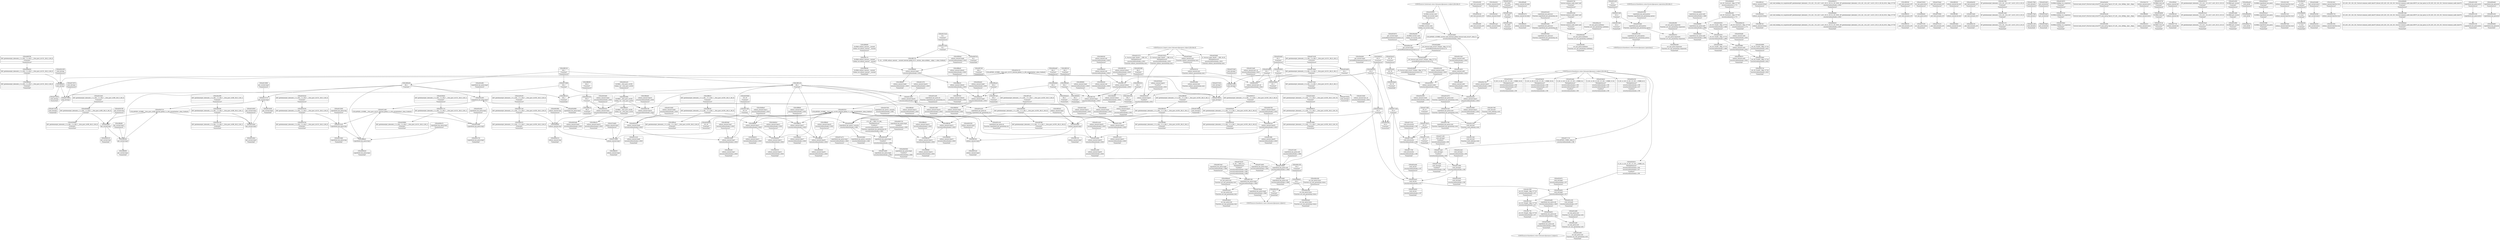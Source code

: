 digraph {
	CE0x4054120 [shape=record,shape=Mrecord,label="{CE0x4054120|COLLAPSED:_GCMRE___llvm_gcov_ctr131_internal_global_2_x_i64_zeroinitializer:_elem_0:default:}"]
	CE0x405d4f0 [shape=record,shape=Mrecord,label="{CE0x405d4f0|_call_void_mcount()_#3|*SummSink*}"]
	CE0x4030670 [shape=record,shape=Mrecord,label="{CE0x4030670|selinux_umount:tmp22|*LoadInst*|security/selinux/hooks.c,2652|*SummSink*}"]
	CE0x3fff5a0 [shape=record,shape=Mrecord,label="{CE0x3fff5a0|i64*_getelementptr_inbounds_(_11_x_i64_,_11_x_i64_*___llvm_gcov_ctr205,_i64_0,_i64_9)|*Constant*|*SummSink*}"]
	CE0x400dbb0 [shape=record,shape=Mrecord,label="{CE0x400dbb0|i64*_getelementptr_inbounds_(_2_x_i64_,_2_x_i64_*___llvm_gcov_ctr98,_i64_0,_i64_0)|*Constant*}"]
	CE0x3fe4450 [shape=record,shape=Mrecord,label="{CE0x3fe4450|selinux_umount:if.end|*SummSource*}"]
	CE0x3fffa40 [shape=record,shape=Mrecord,label="{CE0x3fffa40|selinux_umount:tmp17|security/selinux/hooks.c,2650|*SummSink*}"]
	CE0x3fe74e0 [shape=record,shape=Mrecord,label="{CE0x3fe74e0|_ret_i32_%tmp6,_!dbg_!27716|security/selinux/hooks.c,197}"]
	CE0x4010d10 [shape=record,shape=Mrecord,label="{CE0x4010d10|i32_2650|*Constant*|*SummSource*}"]
	CE0x3ff19d0 [shape=record,shape=Mrecord,label="{CE0x3ff19d0|selinux_umount:tmp7|security/selinux/hooks.c,2650|*SummSource*}"]
	CE0x3ff4f90 [shape=record,shape=Mrecord,label="{CE0x3ff4f90|selinux_umount:tmp11|security/selinux/hooks.c,2650}"]
	CE0x40149c0 [shape=record,shape=Mrecord,label="{CE0x40149c0|get_current:tmp2|*SummSink*}"]
	CE0x4050b40 [shape=record,shape=Mrecord,label="{CE0x4050b40|i32_16|*Constant*|*SummSink*}"]
	CE0x4050fb0 [shape=record,shape=Mrecord,label="{CE0x4050fb0|superblock_has_perm:s_security|security/selinux/hooks.c,1865|*SummSink*}"]
	CE0x402bb30 [shape=record,shape=Mrecord,label="{CE0x402bb30|0:_i32,_4:_i32,_8:_i32,_12:_i32,_:_CMRE_20,24_|*MultipleSource*|security/selinux/hooks.c,196|security/selinux/hooks.c,197|*LoadInst*|security/selinux/hooks.c,196}"]
	CE0x402dcf0 [shape=record,shape=Mrecord,label="{CE0x402dcf0|i32_78|*Constant*}"]
	CE0x4071d90 [shape=record,shape=Mrecord,label="{CE0x4071d90|cred_sid:tmp5|security/selinux/hooks.c,196}"]
	CE0x4031670 [shape=record,shape=Mrecord,label="{CE0x4031670|superblock_has_perm:cred|Function::superblock_has_perm&Arg::cred::|*SummSource*}"]
	CE0x4001b70 [shape=record,shape=Mrecord,label="{CE0x4001b70|selinux_umount:do.body}"]
	CE0x406cf60 [shape=record,shape=Mrecord,label="{CE0x406cf60|avc_has_perm:auditdata|Function::avc_has_perm&Arg::auditdata::|*SummSink*}"]
	CE0x3ff6bf0 [shape=record,shape=Mrecord,label="{CE0x3ff6bf0|selinux_umount:tmp8|security/selinux/hooks.c,2650|*SummSink*}"]
	CE0x4050d10 [shape=record,shape=Mrecord,label="{CE0x4050d10|i32_0|*Constant*}"]
	CE0x402ab50 [shape=record,shape=Mrecord,label="{CE0x402ab50|cred_sid:sid|security/selinux/hooks.c,197|*SummSink*}"]
	CE0x4000610 [shape=record,shape=Mrecord,label="{CE0x4000610|i64*_getelementptr_inbounds_(_11_x_i64_,_11_x_i64_*___llvm_gcov_ctr205,_i64_0,_i64_10)|*Constant*}"]
	CE0x4031e00 [shape=record,shape=Mrecord,label="{CE0x4031e00|i32_4|*Constant*|*SummSource*}"]
	CE0x406f960 [shape=record,shape=Mrecord,label="{CE0x406f960|superblock_has_perm:call2|security/selinux/hooks.c,1866|*SummSource*}"]
	CE0x3fe34c0 [shape=record,shape=Mrecord,label="{CE0x3fe34c0|selinux_umount:if.then}"]
	CE0x3ff1210 [shape=record,shape=Mrecord,label="{CE0x3ff1210|selinux_umount:tobool|security/selinux/hooks.c,2650}"]
	CE0x3ff10d0 [shape=record,shape=Mrecord,label="{CE0x3ff10d0|i32_0|*Constant*|*SummSink*}"]
	CE0x3fea9e0 [shape=record,shape=Mrecord,label="{CE0x3fea9e0|get_current:tmp4|./arch/x86/include/asm/current.h,14|*SummSink*}"]
	CE0x4030b70 [shape=record,shape=Mrecord,label="{CE0x4030b70|selinux_umount:call5|security/selinux/hooks.c,2652|*SummSink*}"]
	CE0x402fe80 [shape=record,shape=Mrecord,label="{CE0x402fe80|8:_%struct.super_block*,_:_CRE_16,20_|*MultipleSource*|security/selinux/hooks.c,2652|Function::selinux_umount&Arg::mnt::}"]
	CE0x3fe7920 [shape=record,shape=Mrecord,label="{CE0x3fe7920|superblock_has_perm:s_security|security/selinux/hooks.c,1865|*SummSource*}"]
	CE0x4012db0 [shape=record,shape=Mrecord,label="{CE0x4012db0|superblock_has_perm:tmp|*SummSink*}"]
	CE0x40509d0 [shape=record,shape=Mrecord,label="{CE0x40509d0|i32_16|*Constant*|*SummSource*}"]
	CE0x400fe20 [shape=record,shape=Mrecord,label="{CE0x400fe20|_call_void_lockdep_rcu_suspicious(i8*_getelementptr_inbounds_(_25_x_i8_,_25_x_i8_*_.str3,_i32_0,_i32_0),_i32_2650,_i8*_getelementptr_inbounds_(_45_x_i8_,_45_x_i8_*_.str12,_i32_0,_i32_0))_#10,_!dbg_!27729|security/selinux/hooks.c,2650|*SummSink*}"]
	CE0x3ff0020 [shape=record,shape=Mrecord,label="{CE0x3ff0020|_call_void_mcount()_#3}"]
	CE0x400eab0 [shape=record,shape=Mrecord,label="{CE0x400eab0|i64_5|*Constant*|*SummSource*}"]
	CE0x405c6e0 [shape=record,shape=Mrecord,label="{CE0x405c6e0|superblock_has_perm:tmp2|*SummSource*}"]
	CE0x4070020 [shape=record,shape=Mrecord,label="{CE0x4070020|avc_has_perm:entry|*SummSource*}"]
	CE0x4031780 [shape=record,shape=Mrecord,label="{CE0x4031780|superblock_has_perm:cred|Function::superblock_has_perm&Arg::cred::|*SummSink*}"]
	CE0x4000e70 [shape=record,shape=Mrecord,label="{CE0x4000e70|superblock_has_perm:tmp1|*SummSource*}"]
	CE0x3fec130 [shape=record,shape=Mrecord,label="{CE0x3fec130|i64*_getelementptr_inbounds_(_2_x_i64_,_2_x_i64_*___llvm_gcov_ctr98,_i64_0,_i64_1)|*Constant*|*SummSink*}"]
	CE0x406c290 [shape=record,shape=Mrecord,label="{CE0x406c290|i16_5|*Constant*|*SummSink*}"]
	CE0x4070c10 [shape=record,shape=Mrecord,label="{CE0x4070c10|_call_void_mcount()_#3|*SummSink*}"]
	CE0x4032d40 [shape=record,shape=Mrecord,label="{CE0x4032d40|superblock_has_perm:ad|Function::superblock_has_perm&Arg::ad::}"]
	CE0x3fe63a0 [shape=record,shape=Mrecord,label="{CE0x3fe63a0|selinux_umount:call|security/selinux/hooks.c,2650|*SummSource*}"]
	CE0x3ff1f80 [shape=record,shape=Mrecord,label="{CE0x3ff1f80|selinux_umount:do.end}"]
	CE0x3ff1b00 [shape=record,shape=Mrecord,label="{CE0x3ff1b00|selinux_umount:tmp7|security/selinux/hooks.c,2650|*SummSink*}"]
	CE0x406c400 [shape=record,shape=Mrecord,label="{CE0x406c400|_ret_i32_%retval.0,_!dbg_!27728|security/selinux/avc.c,775}"]
	CE0x4011d20 [shape=record,shape=Mrecord,label="{CE0x4011d20|selinux_umount:tmp16|security/selinux/hooks.c,2650}"]
	CE0x40119a0 [shape=record,shape=Mrecord,label="{CE0x40119a0|selinux_umount:tmp15|security/selinux/hooks.c,2650|*SummSource*}"]
	CE0x402d660 [shape=record,shape=Mrecord,label="{CE0x402d660|_ret_%struct.task_struct*_%tmp4,_!dbg_!27714|./arch/x86/include/asm/current.h,14|*SummSource*}"]
	CE0x406f8f0 [shape=record,shape=Mrecord,label="{CE0x406f8f0|superblock_has_perm:call2|security/selinux/hooks.c,1866}"]
	CE0x400ecc0 [shape=record,shape=Mrecord,label="{CE0x400ecc0|selinux_umount:tmp9|security/selinux/hooks.c,2650}"]
	CE0x537aa90 [shape=record,shape=Mrecord,label="{CE0x537aa90|selinux_umount:tmp1}"]
	CE0x3ff0ba0 [shape=record,shape=Mrecord,label="{CE0x3ff0ba0|cred_sid:tmp}"]
	CE0x4013710 [shape=record,shape=Mrecord,label="{CE0x4013710|get_current:tmp3}"]
	CE0x402f890 [shape=record,shape=Mrecord,label="{CE0x402f890|i64*_getelementptr_inbounds_(_2_x_i64_,_2_x_i64_*___llvm_gcov_ctr151,_i64_0,_i64_1)|*Constant*|*SummSink*}"]
	"CONST[source:1(input),value:2(dynamic)][purpose:{object}][SrcIdx:0]"
	CE0x3ff7ce0 [shape=record,shape=Mrecord,label="{CE0x3ff7ce0|i64*_getelementptr_inbounds_(_11_x_i64_,_11_x_i64_*___llvm_gcov_ctr205,_i64_0,_i64_6)|*Constant*|*SummSource*}"]
	CE0x4067da0 [shape=record,shape=Mrecord,label="{CE0x4067da0|superblock_has_perm:tmp6|security/selinux/hooks.c,1866|*SummSource*}"]
	CE0x4011930 [shape=record,shape=Mrecord,label="{CE0x4011930|selinux_umount:tmp15|security/selinux/hooks.c,2650}"]
	CE0x3ff6ee0 [shape=record,shape=Mrecord,label="{CE0x3ff6ee0|selinux_umount:tobool1|security/selinux/hooks.c,2650|*SummSource*}"]
	CE0x4002320 [shape=record,shape=Mrecord,label="{CE0x4002320|i64_0|*Constant*}"]
	CE0x3ff7f80 [shape=record,shape=Mrecord,label="{CE0x3ff7f80|i64*_getelementptr_inbounds_(_11_x_i64_,_11_x_i64_*___llvm_gcov_ctr205,_i64_0,_i64_6)|*Constant*|*SummSink*}"]
	CE0x406c6a0 [shape=record,shape=Mrecord,label="{CE0x406c6a0|avc_has_perm:tclass|Function::avc_has_perm&Arg::tclass::|*SummSink*}"]
	CE0x3ff1c70 [shape=record,shape=Mrecord,label="{CE0x3ff1c70|GLOBAL:selinux_umount.__warned|Global_var:selinux_umount.__warned}"]
	CE0x400f4a0 [shape=record,shape=Mrecord,label="{CE0x400f4a0|i64*_getelementptr_inbounds_(_11_x_i64_,_11_x_i64_*___llvm_gcov_ctr205,_i64_0,_i64_8)|*Constant*}"]
	CE0x3fe7690 [shape=record,shape=Mrecord,label="{CE0x3fe7690|_ret_i32_%tmp6,_!dbg_!27716|security/selinux/hooks.c,197|*SummSource*}"]
	CE0x40337c0 [shape=record,shape=Mrecord,label="{CE0x40337c0|_ret_i32_%call5,_!dbg_!27742|security/selinux/hooks.c,2652|*SummSink*}"]
	CE0x3fe43e0 [shape=record,shape=Mrecord,label="{CE0x3fe43e0|selinux_umount:if.end}"]
	CE0x402a640 [shape=record,shape=Mrecord,label="{CE0x402a640|i32_1|*Constant*}"]
	CE0x4010a00 [shape=record,shape=Mrecord,label="{CE0x4010a00|i32_2650|*Constant*}"]
	CE0x405ca00 [shape=record,shape=Mrecord,label="{CE0x405ca00|superblock_has_perm:tmp3}"]
	CE0x3ff47e0 [shape=record,shape=Mrecord,label="{CE0x3ff47e0|selinux_umount:if.then|*SummSink*}"]
	CE0x400e130 [shape=record,shape=Mrecord,label="{CE0x400e130|_call_void_mcount()_#3|*SummSink*}"]
	CE0x405d1a0 [shape=record,shape=Mrecord,label="{CE0x405d1a0|_call_void_mcount()_#3}"]
	CE0x4032340 [shape=record,shape=Mrecord,label="{CE0x4032340|%struct.common_audit_data*_null|*Constant*}"]
	CE0x40032a0 [shape=record,shape=Mrecord,label="{CE0x40032a0|selinux_umount:tmp3|*SummSink*}"]
	CE0x402d940 [shape=record,shape=Mrecord,label="{CE0x402d940|_ret_%struct.task_struct*_%tmp4,_!dbg_!27714|./arch/x86/include/asm/current.h,14|*SummSink*}"]
	CE0x40324d0 [shape=record,shape=Mrecord,label="{CE0x40324d0|superblock_has_perm:perms|Function::superblock_has_perm&Arg::perms::}"]
	CE0x4001aa0 [shape=record,shape=Mrecord,label="{CE0x4001aa0|selinux_umount:if.end|*SummSink*}"]
	CE0x4012260 [shape=record,shape=Mrecord,label="{CE0x4012260|i8_1|*Constant*}"]
	CE0x402e9b0 [shape=record,shape=Mrecord,label="{CE0x402e9b0|selinux_umount:tmp21|security/selinux/hooks.c,2650|*SummSink*}"]
	CE0x3fec090 [shape=record,shape=Mrecord,label="{CE0x3fec090|i64*_getelementptr_inbounds_(_2_x_i64_,_2_x_i64_*___llvm_gcov_ctr98,_i64_0,_i64_1)|*Constant*|*SummSource*}"]
	CE0x406c5d0 [shape=record,shape=Mrecord,label="{CE0x406c5d0|avc_has_perm:tclass|Function::avc_has_perm&Arg::tclass::|*SummSource*}"]
	CE0x3fe7360 [shape=record,shape=Mrecord,label="{CE0x3fe7360|i8*_getelementptr_inbounds_(_45_x_i8_,_45_x_i8_*_.str12,_i32_0,_i32_0)|*Constant*|*SummSource*}"]
	CE0x40702d0 [shape=record,shape=Mrecord,label="{CE0x40702d0|cred_sid:tmp2|*SummSource*}"]
	CE0x40302c0 [shape=record,shape=Mrecord,label="{CE0x40302c0|selinux_umount:tmp22|*LoadInst*|security/selinux/hooks.c,2652}"]
	CE0x40327b0 [shape=record,shape=Mrecord,label="{CE0x40327b0|%struct.common_audit_data*_null|*Constant*|*SummSink*}"]
	CE0x4030a80 [shape=record,shape=Mrecord,label="{CE0x4030a80|selinux_umount:call5|security/selinux/hooks.c,2652|*SummSource*}"]
	CE0x3fe7c70 [shape=record,shape=Mrecord,label="{CE0x3fe7c70|i8*_getelementptr_inbounds_(_45_x_i8_,_45_x_i8_*_.str12,_i32_0,_i32_0)|*Constant*|*SummSink*}"]
	CE0x401c160 [shape=record,shape=Mrecord,label="{CE0x401c160|cred_sid:entry|*SummSink*}"]
	CE0x3ff4930 [shape=record,shape=Mrecord,label="{CE0x3ff4930|selinux_umount:tmp9|security/selinux/hooks.c,2650|*SummSink*}"]
	CE0x4000ee0 [shape=record,shape=Mrecord,label="{CE0x4000ee0|superblock_has_perm:tmp1|*SummSink*}"]
	CE0x4002a50 [shape=record,shape=Mrecord,label="{CE0x4002a50|GLOBAL:__llvm_gcov_ctr205|Global_var:__llvm_gcov_ctr205|*SummSource*}"]
	CE0x401a820 [shape=record,shape=Mrecord,label="{CE0x401a820|selinux_umount:call3|security/selinux/hooks.c,2650}"]
	CE0x3fe8e80 [shape=record,shape=Mrecord,label="{CE0x3fe8e80|selinux_umount:tmp12|security/selinux/hooks.c,2650}"]
	CE0x4002980 [shape=record,shape=Mrecord,label="{CE0x4002980|GLOBAL:__llvm_gcov_ctr205|Global_var:__llvm_gcov_ctr205}"]
	CE0x400e510 [shape=record,shape=Mrecord,label="{CE0x400e510|selinux_umount:tmp|*SummSink*}"]
	CE0x3ff5d40 [shape=record,shape=Mrecord,label="{CE0x3ff5d40|selinux_umount:tmp4|security/selinux/hooks.c,2650|*SummSink*}"]
	CE0x3ff7050 [shape=record,shape=Mrecord,label="{CE0x3ff7050|selinux_umount:tobool1|security/selinux/hooks.c,2650|*SummSink*}"]
	CE0x4071540 [shape=record,shape=Mrecord,label="{CE0x4071540|i32_0|*Constant*}"]
	CE0x4063720 [shape=record,shape=Mrecord,label="{CE0x4063720|superblock_has_perm:tmp4|*LoadInst*|security/selinux/hooks.c,1865|*SummSource*}"]
	CE0x4033a40 [shape=record,shape=Mrecord,label="{CE0x4033a40|get_current:bb}"]
	CE0x407af40 [shape=record,shape=Mrecord,label="{CE0x407af40|superblock_has_perm:sid1|security/selinux/hooks.c,1866|*SummSource*}"]
	CE0x40715b0 [shape=record,shape=Mrecord,label="{CE0x40715b0|cred_sid:security|security/selinux/hooks.c,196}"]
	CE0x402e200 [shape=record,shape=Mrecord,label="{CE0x402e200|selinux_umount:cred4|security/selinux/hooks.c,2650|*SummSink*}"]
	CE0x40325a0 [shape=record,shape=Mrecord,label="{CE0x40325a0|superblock_has_perm:perms|Function::superblock_has_perm&Arg::perms::|*SummSource*}"]
	CE0x402fad0 [shape=record,shape=Mrecord,label="{CE0x402fad0|selinux_umount:mnt|Function::selinux_umount&Arg::mnt::|*SummSource*}"]
	CE0x4013b30 [shape=record,shape=Mrecord,label="{CE0x4013b30|get_current:tmp3|*SummSink*}"]
	CE0x3ff3800 [shape=record,shape=Mrecord,label="{CE0x3ff3800|selinux_umount:tmp4|security/selinux/hooks.c,2650|*SummSource*}"]
	CE0x3ff3a80 [shape=record,shape=Mrecord,label="{CE0x3ff3a80|selinux_umount:do.body|*SummSource*}"]
	CE0x40108e0 [shape=record,shape=Mrecord,label="{CE0x40108e0|GLOBAL:lockdep_rcu_suspicious|*Constant*|*SummSink*}"]
	CE0x4072d10 [shape=record,shape=Mrecord,label="{CE0x4072d10|cred_sid:tmp1|*SummSink*}"]
	"CONST[source:2(external),value:2(dynamic)][purpose:{subject}][SrcIdx:2]"
	CE0x4010870 [shape=record,shape=Mrecord,label="{CE0x4010870|GLOBAL:lockdep_rcu_suspicious|*Constant*|*SummSource*}"]
	CE0x4071e40 [shape=record,shape=Mrecord,label="{CE0x4071e40|cred_sid:tmp4|*LoadInst*|security/selinux/hooks.c,196|*SummSink*}"]
	CE0x3ff3390 [shape=record,shape=Mrecord,label="{CE0x3ff3390|i64*_getelementptr_inbounds_(_2_x_i64_,_2_x_i64_*___llvm_gcov_ctr98,_i64_0,_i64_1)|*Constant*}"]
	CE0x3fe77f0 [shape=record,shape=Mrecord,label="{CE0x3fe77f0|_ret_i32_%tmp6,_!dbg_!27716|security/selinux/hooks.c,197|*SummSink*}"]
	CE0x3ff6e50 [shape=record,shape=Mrecord,label="{CE0x3ff6e50|selinux_umount:tobool1|security/selinux/hooks.c,2650}"]
	CE0x403ee40 [shape=record,shape=Mrecord,label="{CE0x403ee40|%struct.task_struct*_(%struct.task_struct**)*_asm_movq_%gs:$_1:P_,$0_,_r,im,_dirflag_,_fpsr_,_flags_}"]
	CE0x401abc0 [shape=record,shape=Mrecord,label="{CE0x401abc0|selinux_umount:call3|security/selinux/hooks.c,2650|*SummSink*}"]
	CE0x406c9f0 [shape=record,shape=Mrecord,label="{CE0x406c9f0|avc_has_perm:requested|Function::avc_has_perm&Arg::requested::|*SummSource*}"]
	CE0x4071ae0 [shape=record,shape=Mrecord,label="{CE0x4071ae0|cred_sid:tmp4|*LoadInst*|security/selinux/hooks.c,196}"]
	CE0x3fe3e70 [shape=record,shape=Mrecord,label="{CE0x3fe3e70|i64*_getelementptr_inbounds_(_11_x_i64_,_11_x_i64_*___llvm_gcov_ctr205,_i64_0,_i64_0)|*Constant*|*SummSink*}"]
	CE0x4039db0 [shape=record,shape=Mrecord,label="{CE0x4039db0|i64*_getelementptr_inbounds_(_2_x_i64_,_2_x_i64_*___llvm_gcov_ctr98,_i64_0,_i64_0)|*Constant*|*SummSink*}"]
	CE0x3ff6480 [shape=record,shape=Mrecord,label="{CE0x3ff6480|selinux_umount:entry}"]
	CE0x40187a0 [shape=record,shape=Mrecord,label="{CE0x40187a0|GLOBAL:cred_sid|*Constant*|*SummSink*}"]
	CE0x4019f80 [shape=record,shape=Mrecord,label="{CE0x4019f80|i64*_getelementptr_inbounds_(_11_x_i64_,_11_x_i64_*___llvm_gcov_ctr205,_i64_0,_i64_10)|*Constant*|*SummSink*}"]
	CE0x402e160 [shape=record,shape=Mrecord,label="{CE0x402e160|selinux_umount:cred4|security/selinux/hooks.c,2650|*SummSource*}"]
	CE0x40329a0 [shape=record,shape=Mrecord,label="{CE0x40329a0|superblock_has_perm:ad|Function::superblock_has_perm&Arg::ad::|*SummSink*}"]
	CE0x402afa0 [shape=record,shape=Mrecord,label="{CE0x402afa0|0:_i32,_4:_i32,_8:_i32,_12:_i32,_:_CMRE_0,4_|*MultipleSource*|security/selinux/hooks.c,196|security/selinux/hooks.c,197|*LoadInst*|security/selinux/hooks.c,196}"]
	CE0x400ebc0 [shape=record,shape=Mrecord,label="{CE0x400ebc0|i64_5|*Constant*|*SummSink*}"]
	CE0x3ff52c0 [shape=record,shape=Mrecord,label="{CE0x3ff52c0|i64_1|*Constant*|*SummSink*}"]
	CE0x3ff41d0 [shape=record,shape=Mrecord,label="{CE0x3ff41d0|selinux_umount:bb}"]
	CE0x3feaaa0 [shape=record,shape=Mrecord,label="{CE0x3feaaa0|GLOBAL:current_task|Global_var:current_task}"]
	CE0x4010510 [shape=record,shape=Mrecord,label="{CE0x4010510|i8*_getelementptr_inbounds_(_25_x_i8_,_25_x_i8_*_.str3,_i32_0,_i32_0)|*Constant*|*SummSource*}"]
	CE0x40021b0 [shape=record,shape=Mrecord,label="{CE0x40021b0|i64_3|*Constant*|*SummSink*}"]
	CE0x4031fb0 [shape=record,shape=Mrecord,label="{CE0x4031fb0|i32_4|*Constant*|*SummSink*}"]
	CE0x3ff5ac0 [shape=record,shape=Mrecord,label="{CE0x3ff5ac0|i64_4|*Constant*}"]
	CE0x4032190 [shape=record,shape=Mrecord,label="{CE0x4032190|superblock_has_perm:perms|Function::superblock_has_perm&Arg::perms::|*SummSink*}"]
	CE0x402c830 [shape=record,shape=Mrecord,label="{CE0x402c830|GLOBAL:get_current|*Constant*|*SummSource*}"]
	CE0x400fd70 [shape=record,shape=Mrecord,label="{CE0x400fd70|_call_void_lockdep_rcu_suspicious(i8*_getelementptr_inbounds_(_25_x_i8_,_25_x_i8_*_.str3,_i32_0,_i32_0),_i32_2650,_i8*_getelementptr_inbounds_(_45_x_i8_,_45_x_i8_*_.str12,_i32_0,_i32_0))_#10,_!dbg_!27729|security/selinux/hooks.c,2650|*SummSource*}"]
	CE0x3fe6b50 [shape=record,shape=Mrecord,label="{CE0x3fe6b50|selinux_umount:call|security/selinux/hooks.c,2650}"]
	CE0x3ff6090 [shape=record,shape=Mrecord,label="{CE0x3ff6090|i64_0|*Constant*|*SummSource*}"]
	CE0x406ea00 [shape=record,shape=Mrecord,label="{CE0x406ea00|cred_sid:bb|*SummSource*}"]
	CE0x400f7e0 [shape=record,shape=Mrecord,label="{CE0x400f7e0|i8_1|*Constant*|*SummSink*}"]
	CE0x3fffcd0 [shape=record,shape=Mrecord,label="{CE0x3fffcd0|selinux_umount:tmp18|security/selinux/hooks.c,2650}"]
	CE0x4030ec0 [shape=record,shape=Mrecord,label="{CE0x4030ec0|GLOBAL:superblock_has_perm|*Constant*|*SummSource*}"]
	CE0x4071120 [shape=record,shape=Mrecord,label="{CE0x4071120|i32_22|*Constant*|*SummSink*}"]
	CE0x3ff20c0 [shape=record,shape=Mrecord,label="{CE0x3ff20c0|selinux_umount:tmp2|*SummSource*}"]
	CE0x4002b60 [shape=record,shape=Mrecord,label="{CE0x4002b60|selinux_umount:tmp5|security/selinux/hooks.c,2650|*SummSource*}"]
	CE0x3fe8d10 [shape=record,shape=Mrecord,label="{CE0x3fe8d10|selinux_umount:tmp11|security/selinux/hooks.c,2650|*SummSink*}"]
	CE0x40142b0 [shape=record,shape=Mrecord,label="{CE0x40142b0|selinux_umount:tmp7|security/selinux/hooks.c,2650}"]
	CE0x3ff3fe0 [shape=record,shape=Mrecord,label="{CE0x3ff3fe0|selinux_umount:bb|*SummSource*}"]
	CE0x3ff8560 [shape=record,shape=Mrecord,label="{CE0x3ff8560|i64*_getelementptr_inbounds_(_11_x_i64_,_11_x_i64_*___llvm_gcov_ctr205,_i64_0,_i64_1)|*Constant*|*SummSource*}"]
	CE0x3ff3b20 [shape=record,shape=Mrecord,label="{CE0x3ff3b20|selinux_umount:do.body|*SummSink*}"]
	CE0x4033020 [shape=record,shape=Mrecord,label="{CE0x4033020|_ret_i32_%call2,_!dbg_!27722|security/selinux/hooks.c,1866|*SummSource*}"]
	CE0x3ff9c00 [shape=record,shape=Mrecord,label="{CE0x3ff9c00|selinux_umount:tmp14|security/selinux/hooks.c,2650}"]
	CE0x4033690 [shape=record,shape=Mrecord,label="{CE0x4033690|_ret_i32_%call5,_!dbg_!27742|security/selinux/hooks.c,2652|*SummSource*}"]
	CE0x406faa0 [shape=record,shape=Mrecord,label="{CE0x406faa0|superblock_has_perm:call2|security/selinux/hooks.c,1866|*SummSink*}"]
	CE0x406d0e0 [shape=record,shape=Mrecord,label="{CE0x406d0e0|_ret_i32_%retval.0,_!dbg_!27728|security/selinux/avc.c,775|*SummSource*}"]
	CE0x406d150 [shape=record,shape=Mrecord,label="{CE0x406d150|_ret_i32_%retval.0,_!dbg_!27728|security/selinux/avc.c,775|*SummSink*}"]
	CE0x400e8d0 [shape=record,shape=Mrecord,label="{CE0x400e8d0|i64_5|*Constant*}"]
	CE0x5d29c30 [shape=record,shape=Mrecord,label="{CE0x5d29c30|i64*_getelementptr_inbounds_(_11_x_i64_,_11_x_i64_*___llvm_gcov_ctr205,_i64_0,_i64_0)|*Constant*|*SummSource*}"]
	CE0x3ff4d40 [shape=record,shape=Mrecord,label="{CE0x3ff4d40|selinux_umount:tmp10|security/selinux/hooks.c,2650|*SummSource*}"]
	CE0x4031a20 [shape=record,shape=Mrecord,label="{CE0x4031a20|superblock_has_perm:sb|Function::superblock_has_perm&Arg::sb::}"]
	CE0x406c910 [shape=record,shape=Mrecord,label="{CE0x406c910|avc_has_perm:requested|Function::avc_has_perm&Arg::requested::}"]
	CE0x3897040 [shape=record,shape=Mrecord,label="{CE0x3897040|selinux_umount:land.lhs.true2|*SummSink*}"]
	CE0x402df70 [shape=record,shape=Mrecord,label="{CE0x402df70|selinux_umount:cred4|security/selinux/hooks.c,2650}"]
	CE0x3ff0320 [shape=record,shape=Mrecord,label="{CE0x3ff0320|_call_void_mcount()_#3|*SummSink*}"]
	CE0x406e800 [shape=record,shape=Mrecord,label="{CE0x406e800|cred_sid:bb}"]
	CE0x400f510 [shape=record,shape=Mrecord,label="{CE0x400f510|i64*_getelementptr_inbounds_(_11_x_i64_,_11_x_i64_*___llvm_gcov_ctr205,_i64_0,_i64_8)|*Constant*|*SummSource*}"]
	CE0x40120f0 [shape=record,shape=Mrecord,label="{CE0x40120f0|selinux_umount:tmp16|security/selinux/hooks.c,2650|*SummSink*}"]
	CE0x3fe73d0 [shape=record,shape=Mrecord,label="{CE0x3fe73d0|cred_sid:cred|Function::cred_sid&Arg::cred::|*SummSource*}"]
	CE0x4012b00 [shape=record,shape=Mrecord,label="{CE0x4012b00|superblock_has_perm:tmp|*SummSource*}"]
	CE0x40178a0 [shape=record,shape=Mrecord,label="{CE0x40178a0|cred_sid:entry}"]
	CE0x3ff5720 [shape=record,shape=Mrecord,label="{CE0x3ff5720|0:_i8,_:_GCMR_selinux_umount.__warned_internal_global_i8_0,_section_.data.unlikely_,_align_1:_elem_0:default:}"]
	CE0x5655b00 [shape=record,shape=Mrecord,label="{CE0x5655b00|selinux_umount:tmp2}"]
	CE0x4053d90 [shape=record,shape=Mrecord,label="{CE0x4053d90|superblock_has_perm:tmp2}"]
	CE0x407b0e0 [shape=record,shape=Mrecord,label="{CE0x407b0e0|superblock_has_perm:sid1|security/selinux/hooks.c,1866}"]
	CE0x3fffeb0 [shape=record,shape=Mrecord,label="{CE0x3fffeb0|selinux_umount:tmp18|security/selinux/hooks.c,2650|*SummSource*}"]
	CE0x3ff9560 [shape=record,shape=Mrecord,label="{CE0x3ff9560|GLOBAL:selinux_umount.__warned|Global_var:selinux_umount.__warned|*SummSink*}"]
	CE0x3ffa560 [shape=record,shape=Mrecord,label="{CE0x3ffa560|i1_true|*Constant*|*SummSink*}"]
	CE0x400e030 [shape=record,shape=Mrecord,label="{CE0x400e030|_call_void_mcount()_#3|*SummSource*}"]
	CE0x406feb0 [shape=record,shape=Mrecord,label="{CE0x406feb0|avc_has_perm:entry}"]
	CE0x3ff3700 [shape=record,shape=Mrecord,label="{CE0x3ff3700|selinux_umount:tmp4|security/selinux/hooks.c,2650}"]
	CE0x4072890 [shape=record,shape=Mrecord,label="{CE0x4072890|i64_1|*Constant*}"]
	CE0x402fcc0 [shape=record,shape=Mrecord,label="{CE0x402fcc0|selinux_umount:mnt_sb|security/selinux/hooks.c,2652}"]
	CE0x403c9f0 [shape=record,shape=Mrecord,label="{CE0x403c9f0|%struct.task_struct*_(%struct.task_struct**)*_asm_movq_%gs:$_1:P_,$0_,_r,im,_dirflag_,_fpsr_,_flags_|*SummSink*}"]
	CE0x3ff83d0 [shape=record,shape=Mrecord,label="{CE0x3ff83d0|selinux_umount:tmp13|security/selinux/hooks.c,2650}"]
	CE0x3ff3600 [shape=record,shape=Mrecord,label="{CE0x3ff3600|i64_2|*Constant*|*SummSink*}"]
	CE0x4070340 [shape=record,shape=Mrecord,label="{CE0x4070340|cred_sid:tmp2|*SummSink*}"]
	CE0x4033090 [shape=record,shape=Mrecord,label="{CE0x4033090|_ret_i32_%call2,_!dbg_!27722|security/selinux/hooks.c,1866|*SummSink*}"]
	CE0x4030ff0 [shape=record,shape=Mrecord,label="{CE0x4030ff0|GLOBAL:superblock_has_perm|*Constant*|*SummSink*}"]
	CE0x402eba0 [shape=record,shape=Mrecord,label="{CE0x402eba0|i32_1|*Constant*|*SummSource*}"]
	CE0x3fe9360 [shape=record,shape=Mrecord,label="{CE0x3fe9360|i64*_getelementptr_inbounds_(_11_x_i64_,_11_x_i64_*___llvm_gcov_ctr205,_i64_0,_i64_6)|*Constant*}"]
	CE0x4013040 [shape=record,shape=Mrecord,label="{CE0x4013040|selinux_umount:mnt_sb|security/selinux/hooks.c,2652|*SummSink*}"]
	CE0x3ffa430 [shape=record,shape=Mrecord,label="{CE0x3ffa430|i1_true|*Constant*|*SummSource*}"]
	CE0x401ae90 [shape=record,shape=Mrecord,label="{CE0x401ae90|i32_2650|*Constant*|*SummSink*}"]
	CE0x4050de0 [shape=record,shape=Mrecord,label="{CE0x4050de0|superblock_has_perm:s_security|security/selinux/hooks.c,1865}"]
	CE0x3fe6440 [shape=record,shape=Mrecord,label="{CE0x3fe6440|selinux_umount:call|security/selinux/hooks.c,2650|*SummSink*}"]
	CE0x40334b0 [shape=record,shape=Mrecord,label="{CE0x40334b0|_ret_i32_%call5,_!dbg_!27742|security/selinux/hooks.c,2652}"]
	CE0x402d480 [shape=record,shape=Mrecord,label="{CE0x402d480|get_current:entry|*SummSource*}"]
	CE0x402a3a0 [shape=record,shape=Mrecord,label="{CE0x402a3a0|cred_sid:tmp5|security/selinux/hooks.c,196|*SummSource*}"]
	CE0x406ce10 [shape=record,shape=Mrecord,label="{CE0x406ce10|avc_has_perm:auditdata|Function::avc_has_perm&Arg::auditdata::|*SummSource*}"]
	CE0x4002d10 [shape=record,shape=Mrecord,label="{CE0x4002d10|selinux_umount:tmp6|security/selinux/hooks.c,2650}"]
	CE0x3ff3c60 [shape=record,shape=Mrecord,label="{CE0x3ff3c60|i64_1|*Constant*}"]
	CE0x402cec0 [shape=record,shape=Mrecord,label="{CE0x402cec0|avc_has_perm:tsid|Function::avc_has_perm&Arg::tsid::}"]
	CE0x3ff5250 [shape=record,shape=Mrecord,label="{CE0x3ff5250|i64_1|*Constant*|*SummSource*}"]
	CE0x3ff51e0 [shape=record,shape=Mrecord,label="{CE0x3ff51e0|i64_1|*Constant*}"]
	CE0x4013270 [shape=record,shape=Mrecord,label="{CE0x4013270|8:_%struct.super_block*,_:_CRE_0,8_|*MultipleSource*|security/selinux/hooks.c,2652|Function::selinux_umount&Arg::mnt::}"]
	CE0x405bdf0 [shape=record,shape=Mrecord,label="{CE0x405bdf0|superblock_has_perm:call|security/selinux/hooks.c,1863|*SummSource*}"]
	CE0x4070260 [shape=record,shape=Mrecord,label="{CE0x4070260|cred_sid:tmp2}"]
	CE0x3fff240 [shape=record,shape=Mrecord,label="{CE0x3fff240|i64*_getelementptr_inbounds_(_11_x_i64_,_11_x_i64_*___llvm_gcov_ctr205,_i64_0,_i64_9)|*Constant*}"]
	CE0x4019ed0 [shape=record,shape=Mrecord,label="{CE0x4019ed0|i64*_getelementptr_inbounds_(_11_x_i64_,_11_x_i64_*___llvm_gcov_ctr205,_i64_0,_i64_10)|*Constant*|*SummSource*}"]
	CE0x405d090 [shape=record,shape=Mrecord,label="{CE0x405d090|superblock_has_perm:tmp3|*SummSink*}"]
	CE0x402d550 [shape=record,shape=Mrecord,label="{CE0x402d550|get_current:entry|*SummSink*}"]
	CE0x4071080 [shape=record,shape=Mrecord,label="{CE0x4071080|i32_22|*Constant*|*SummSource*}"]
	CE0x3ff73a0 [shape=record,shape=Mrecord,label="{CE0x3ff73a0|i64_4|*Constant*|*SummSink*}"]
	CE0x400e760 [shape=record,shape=Mrecord,label="{CE0x400e760|selinux_umount:tmp10|security/selinux/hooks.c,2650}"]
	CE0x402d0c0 [shape=record,shape=Mrecord,label="{CE0x402d0c0|avc_has_perm:tsid|Function::avc_has_perm&Arg::tsid::|*SummSink*}"]
	CE0x4002750 [shape=record,shape=Mrecord,label="{CE0x4002750|selinux_umount:land.lhs.true}"]
	CE0x3fe91f0 [shape=record,shape=Mrecord,label="{CE0x3fe91f0|selinux_umount:tmp12|security/selinux/hooks.c,2650|*SummSink*}"]
	CE0x402b6c0 [shape=record,shape=Mrecord,label="{CE0x402b6c0|0:_i32,_4:_i32,_8:_i32,_12:_i32,_:_CMRE_12,16_|*MultipleSource*|security/selinux/hooks.c,196|security/selinux/hooks.c,197|*LoadInst*|security/selinux/hooks.c,196}"]
	CE0x3ff3df0 [shape=record,shape=Mrecord,label="{CE0x3ff3df0|i64*_getelementptr_inbounds_(_11_x_i64_,_11_x_i64_*___llvm_gcov_ctr205,_i64_0,_i64_1)|*Constant*|*SummSink*}"]
	CE0x402c960 [shape=record,shape=Mrecord,label="{CE0x402c960|GLOBAL:get_current|*Constant*|*SummSink*}"]
	CE0x3ff4080 [shape=record,shape=Mrecord,label="{CE0x3ff4080|get_current:tmp1|*SummSink*}"]
	CE0x4018730 [shape=record,shape=Mrecord,label="{CE0x4018730|GLOBAL:cred_sid|*Constant*|*SummSource*}"]
	CE0x4002bd0 [shape=record,shape=Mrecord,label="{CE0x4002bd0|selinux_umount:tmp5|security/selinux/hooks.c,2650|*SummSink*}"]
	CE0x4050710 [shape=record,shape=Mrecord,label="{CE0x4050710|COLLAPSED:_GCMRE___llvm_gcov_ctr98_internal_global_2_x_i64_zeroinitializer:_elem_0:default:}"]
	CE0x406e650 [shape=record,shape=Mrecord,label="{CE0x406e650|i64*_getelementptr_inbounds_(_2_x_i64_,_2_x_i64_*___llvm_gcov_ctr131,_i64_0,_i64_0)|*Constant*}"]
	CE0x3ff2200 [shape=record,shape=Mrecord,label="{CE0x3ff2200|selinux_umount:tmp3}"]
	CE0x3ff61c0 [shape=record,shape=Mrecord,label="{CE0x3ff61c0|i64_0|*Constant*|*SummSink*}"]
	CE0x3ff44f0 [shape=record,shape=Mrecord,label="{CE0x3ff44f0|get_current:tmp1|*SummSource*}"]
	CE0x4000030 [shape=record,shape=Mrecord,label="{CE0x4000030|selinux_umount:tmp18|security/selinux/hooks.c,2650|*SummSink*}"]
	CE0x405bd50 [shape=record,shape=Mrecord,label="{CE0x405bd50|superblock_has_perm:call|security/selinux/hooks.c,1863}"]
	CE0x4070ba0 [shape=record,shape=Mrecord,label="{CE0x4070ba0|_call_void_mcount()_#3|*SummSource*}"]
	CE0x405d600 [shape=record,shape=Mrecord,label="{CE0x405d600|GLOBAL:cred_sid|*Constant*}"]
	CE0x4070840 [shape=record,shape=Mrecord,label="{CE0x4070840|cred_sid:tmp3|*SummSink*}"]
	CE0x403ef50 [shape=record,shape=Mrecord,label="{CE0x403ef50|%struct.task_struct*_(%struct.task_struct**)*_asm_movq_%gs:$_1:P_,$0_,_r,im,_dirflag_,_fpsr_,_flags_|*SummSource*}"]
	CE0x400fd00 [shape=record,shape=Mrecord,label="{CE0x400fd00|_call_void_lockdep_rcu_suspicious(i8*_getelementptr_inbounds_(_25_x_i8_,_25_x_i8_*_.str3,_i32_0,_i32_0),_i32_2650,_i8*_getelementptr_inbounds_(_45_x_i8_,_45_x_i8_*_.str12,_i32_0,_i32_0))_#10,_!dbg_!27729|security/selinux/hooks.c,2650}"]
	CE0x4002f10 [shape=record,shape=Mrecord,label="{CE0x4002f10|COLLAPSED:_GCMRE___llvm_gcov_ctr205_internal_global_11_x_i64_zeroinitializer:_elem_0:default:}"]
	CE0x402de10 [shape=record,shape=Mrecord,label="{CE0x402de10|i32_78|*Constant*|*SummSource*}"]
	CE0x3fe18c0 [shape=record,shape=Mrecord,label="{CE0x3fe18c0|selinux_umount:land.lhs.true|*SummSource*}"]
	CE0x4000780 [shape=record,shape=Mrecord,label="{CE0x4000780|selinux_umount:tmp19|security/selinux/hooks.c,2650|*SummSource*}"]
	CE0x4003200 [shape=record,shape=Mrecord,label="{CE0x4003200|selinux_umount:tmp3|*SummSource*}"]
	CE0x4072e30 [shape=record,shape=Mrecord,label="{CE0x4072e30|i64*_getelementptr_inbounds_(_2_x_i64_,_2_x_i64_*___llvm_gcov_ctr131,_i64_0,_i64_1)|*Constant*|*SummSource*}"]
	CE0x4031c50 [shape=record,shape=Mrecord,label="{CE0x4031c50|superblock_has_perm:sb|Function::superblock_has_perm&Arg::sb::|*SummSink*}"]
	CE0x537ab00 [shape=record,shape=Mrecord,label="{CE0x537ab00|selinux_umount:tmp1|*SummSource*}"]
	CE0x3fff610 [shape=record,shape=Mrecord,label="{CE0x3fff610|selinux_umount:tmp17|security/selinux/hooks.c,2650}"]
	CE0x40102c0 [shape=record,shape=Mrecord,label="{CE0x40102c0|i8*_getelementptr_inbounds_(_25_x_i8_,_25_x_i8_*_.str3,_i32_0,_i32_0)|*Constant*}"]
	CE0x3fe6590 [shape=record,shape=Mrecord,label="{CE0x3fe6590|i32_0|*Constant*}"]
	CE0x402b010 [shape=record,shape=Mrecord,label="{CE0x402b010|0:_i32,_4:_i32,_8:_i32,_12:_i32,_:_CMRE_4,8_|*MultipleSource*|security/selinux/hooks.c,196|security/selinux/hooks.c,197|*LoadInst*|security/selinux/hooks.c,196}"]
	CE0x4072900 [shape=record,shape=Mrecord,label="{CE0x4072900|cred_sid:tmp1}"]
	CE0x406bfc0 [shape=record,shape=Mrecord,label="{CE0x406bfc0|i16_5|*Constant*}"]
	CE0x4012ed0 [shape=record,shape=Mrecord,label="{CE0x4012ed0|selinux_umount:mnt_sb|security/selinux/hooks.c,2652|*SummSource*}"]
	CE0x402c480 [shape=record,shape=Mrecord,label="{CE0x402c480|GLOBAL:get_current|*Constant*}"]
	CE0x402acb0 [shape=record,shape=Mrecord,label="{CE0x402acb0|cred_sid:sid|security/selinux/hooks.c,197|*SummSource*}"]
	CE0x406f790 [shape=record,shape=Mrecord,label="{CE0x406f790|i64*_getelementptr_inbounds_(_2_x_i64_,_2_x_i64_*___llvm_gcov_ctr131,_i64_0,_i64_0)|*Constant*|*SummSource*}"]
	CE0x400edc0 [shape=record,shape=Mrecord,label="{CE0x400edc0|selinux_umount:tmp9|security/selinux/hooks.c,2650|*SummSource*}"]
	CE0x4070650 [shape=record,shape=Mrecord,label="{CE0x4070650|cred_sid:tmp3}"]
	CE0x3ff9480 [shape=record,shape=Mrecord,label="{CE0x3ff9480|GLOBAL:selinux_umount.__warned|Global_var:selinux_umount.__warned|*SummSource*}"]
	CE0x402f220 [shape=record,shape=Mrecord,label="{CE0x402f220|selinux_umount:mnt|Function::selinux_umount&Arg::mnt::}"]
	CE0x405d3f0 [shape=record,shape=Mrecord,label="{CE0x405d3f0|_call_void_mcount()_#3|*SummSource*}"]
	CE0x402dda0 [shape=record,shape=Mrecord,label="{CE0x402dda0|i32_78|*Constant*|*SummSink*}"]
	CE0x4032e50 [shape=record,shape=Mrecord,label="{CE0x4032e50|superblock_has_perm:ad|Function::superblock_has_perm&Arg::ad::|*SummSource*}"]
	CE0x4002910 [shape=record,shape=Mrecord,label="{CE0x4002910|selinux_umount:tmp5|security/selinux/hooks.c,2650}"]
	"CONST[source:0(mediator),value:2(dynamic)][purpose:{subject}][SrcIdx:3]"
	CE0x4035670 [shape=record,shape=Mrecord,label="{CE0x4035670|get_current:tmp4|./arch/x86/include/asm/current.h,14|*SummSource*}"]
	CE0x402e5c0 [shape=record,shape=Mrecord,label="{CE0x402e5c0|selinux_umount:tmp21|security/selinux/hooks.c,2650}"]
	CE0x4014140 [shape=record,shape=Mrecord,label="{CE0x4014140|selinux_umount:tmp6|security/selinux/hooks.c,2650|*SummSink*}"]
	CE0x3ff2020 [shape=record,shape=Mrecord,label="{CE0x3ff2020|selinux_umount:do.end|*SummSource*}"]
	CE0x407ac70 [shape=record,shape=Mrecord,label="{CE0x407ac70|superblock_has_perm:tmp5|security/selinux/hooks.c,1865|*SummSource*}"]
	CE0x4067b80 [shape=record,shape=Mrecord,label="{CE0x4067b80|i32_(i32,_i32,_i16,_i32,_%struct.common_audit_data*)*_bitcast_(i32_(i32,_i32,_i16,_i32,_%struct.common_audit_data.495*)*_avc_has_perm_to_i32_(i32,_i32,_i16,_i32,_%struct.common_audit_data*)*)|*Constant*}"]
	CE0x3fe4220 [shape=record,shape=Mrecord,label="{CE0x3fe4220|selinux_umount:entry|*SummSource*}"]
	CE0x4018600 [shape=record,shape=Mrecord,label="{CE0x4018600|superblock_has_perm:call|security/selinux/hooks.c,1863|*SummSink*}"]
	CE0x402e8b0 [shape=record,shape=Mrecord,label="{CE0x402e8b0|i32_1|*Constant*}"]
	CE0x4070d10 [shape=record,shape=Mrecord,label="{CE0x4070d10|i32_22|*Constant*}"]
	CE0x407b6a0 [shape=record,shape=Mrecord,label="{CE0x407b6a0|superblock_has_perm:tmp6|security/selinux/hooks.c,1866|*SummSink*}"]
	CE0x3ff34e0 [shape=record,shape=Mrecord,label="{CE0x3ff34e0|i64_2|*Constant*}"]
	CE0x5437720 [shape=record,shape=Mrecord,label="{CE0x5437720|selinux_umount:bb|*SummSink*}"]
	CE0x3ff96d0 [shape=record,shape=Mrecord,label="{CE0x3ff96d0|selinux_umount:tmp8|security/selinux/hooks.c,2650}"]
	CE0x40125a0 [shape=record,shape=Mrecord,label="{CE0x40125a0|i8_1|*Constant*|*SummSource*}"]
	CE0x402dfe0 [shape=record,shape=Mrecord,label="{CE0x402dfe0|COLLAPSED:_GCMRE_current_task_external_global_%struct.task_struct*:_elem_0::|security/selinux/hooks.c,2650}"]
	CE0x4012a20 [shape=record,shape=Mrecord,label="{CE0x4012a20|superblock_has_perm:tmp}"]
	CE0x4031a90 [shape=record,shape=Mrecord,label="{CE0x4031a90|superblock_has_perm:sb|Function::superblock_has_perm&Arg::sb::|*SummSource*}"]
	CE0x3fe8be0 [shape=record,shape=Mrecord,label="{CE0x3fe8be0|selinux_umount:tmp11|security/selinux/hooks.c,2650|*SummSource*}"]
	CE0x3ff6ae0 [shape=record,shape=Mrecord,label="{CE0x3ff6ae0|GLOBAL:__llvm_gcov_ctr205|Global_var:__llvm_gcov_ctr205|*SummSink*}"]
	CE0x3ff9990 [shape=record,shape=Mrecord,label="{CE0x3ff9990|selinux_umount:tmp13|security/selinux/hooks.c,2650|*SummSink*}"]
	CE0x3fff9d0 [shape=record,shape=Mrecord,label="{CE0x3fff9d0|selinux_umount:tmp17|security/selinux/hooks.c,2650|*SummSource*}"]
	CE0x406cda0 [shape=record,shape=Mrecord,label="{CE0x406cda0|avc_has_perm:auditdata|Function::avc_has_perm&Arg::auditdata::}"]
	CE0x3ff7330 [shape=record,shape=Mrecord,label="{CE0x3ff7330|i64_4|*Constant*|*SummSource*}"]
	CE0x40105e0 [shape=record,shape=Mrecord,label="{CE0x40105e0|i8*_getelementptr_inbounds_(_25_x_i8_,_25_x_i8_*_.str3,_i32_0,_i32_0)|*Constant*|*SummSink*}"]
	CE0x3ff1320 [shape=record,shape=Mrecord,label="{CE0x3ff1320|selinux_umount:tobool|security/selinux/hooks.c,2650|*SummSource*}"]
	CE0x3fe7ab0 [shape=record,shape=Mrecord,label="{CE0x3fe7ab0|i32_16|*Constant*}"]
	CE0x4032740 [shape=record,shape=Mrecord,label="{CE0x4032740|%struct.common_audit_data*_null|*Constant*|*SummSource*}"]
	CE0x4031280 [shape=record,shape=Mrecord,label="{CE0x4031280|superblock_has_perm:entry|*SummSource*}"]
	CE0x4013bd0 [shape=record,shape=Mrecord,label="{CE0x4013bd0|_call_void_mcount()_#3}"]
	CE0x40315a0 [shape=record,shape=Mrecord,label="{CE0x40315a0|superblock_has_perm:cred|Function::superblock_has_perm&Arg::cred::}"]
	CE0x401c240 [shape=record,shape=Mrecord,label="{CE0x401c240|cred_sid:cred|Function::cred_sid&Arg::cred::}"]
	CE0x4071c60 [shape=record,shape=Mrecord,label="{CE0x4071c60|cred_sid:tmp4|*LoadInst*|security/selinux/hooks.c,196|*SummSource*}"]
	CE0x40026b0 [shape=record,shape=Mrecord,label="{CE0x40026b0|selinux_umount:do.end|*SummSink*}"]
	CE0x407b520 [shape=record,shape=Mrecord,label="{CE0x407b520|8:_i32,_:_CRE_8,12_|*MultipleSource*|*LoadInst*|security/selinux/hooks.c,1865|security/selinux/hooks.c,1865|security/selinux/hooks.c,1866}"]
	CE0x402a500 [shape=record,shape=Mrecord,label="{CE0x402a500|cred_sid:tmp5|security/selinux/hooks.c,196|*SummSink*}"]
	CE0x4067c90 [shape=record,shape=Mrecord,label="{CE0x4067c90|superblock_has_perm:tmp6|security/selinux/hooks.c,1866}"]
	CE0x3fe90c0 [shape=record,shape=Mrecord,label="{CE0x3fe90c0|selinux_umount:tmp12|security/selinux/hooks.c,2650|*SummSource*}"]
	CE0x4000bf0 [shape=record,shape=Mrecord,label="{CE0x4000bf0|superblock_has_perm:bb|*SummSink*}"]
	CE0x40701f0 [shape=record,shape=Mrecord,label="{CE0x40701f0|avc_has_perm:entry|*SummSink*}"]
	CE0x3897140 [shape=record,shape=Mrecord,label="{CE0x3897140|i64*_getelementptr_inbounds_(_11_x_i64_,_11_x_i64_*___llvm_gcov_ctr205,_i64_0,_i64_0)|*Constant*}"]
	CE0x3ff9f80 [shape=record,shape=Mrecord,label="{CE0x3ff9f80|selinux_umount:tmp14|security/selinux/hooks.c,2650|*SummSink*}"]
	CE0x4032b20 [shape=record,shape=Mrecord,label="{CE0x4032b20|_ret_i32_%call2,_!dbg_!27722|security/selinux/hooks.c,1866}"]
	CE0x406fda0 [shape=record,shape=Mrecord,label="{CE0x406fda0|i32_(i32,_i32,_i16,_i32,_%struct.common_audit_data*)*_bitcast_(i32_(i32,_i32,_i16,_i32,_%struct.common_audit_data.495*)*_avc_has_perm_to_i32_(i32,_i32,_i16,_i32,_%struct.common_audit_data*)*)|*Constant*|*SummSink*}"]
	CE0x402aac0 [shape=record,shape=Mrecord,label="{CE0x402aac0|cred_sid:sid|security/selinux/hooks.c,197}"]
	CE0x3fe7440 [shape=record,shape=Mrecord,label="{CE0x3fe7440|cred_sid:cred|Function::cred_sid&Arg::cred::|*SummSink*}"]
	CE0x4002010 [shape=record,shape=Mrecord,label="{CE0x4002010|i64_3|*Constant*}"]
	CE0x3fff410 [shape=record,shape=Mrecord,label="{CE0x3fff410|i64*_getelementptr_inbounds_(_11_x_i64_,_11_x_i64_*___llvm_gcov_ctr205,_i64_0,_i64_9)|*Constant*|*SummSource*}"]
	CE0x4011f70 [shape=record,shape=Mrecord,label="{CE0x4011f70|selinux_umount:tmp16|security/selinux/hooks.c,2650|*SummSource*}"]
	CE0x4001d50 [shape=record,shape=Mrecord,label="{CE0x4001d50|superblock_has_perm:bb}"]
	CE0x3ff2130 [shape=record,shape=Mrecord,label="{CE0x3ff2130|selinux_umount:tmp2|*SummSink*}"]
	CE0x4071710 [shape=record,shape=Mrecord,label="{CE0x4071710|COLLAPSED:_CMRE:_elem_0::|security/selinux/hooks.c,196}"]
	CE0x4002f80 [shape=record,shape=Mrecord,label="{CE0x4002f80|selinux_umount:tmp|*SummSource*}"]
	CE0x405cf60 [shape=record,shape=Mrecord,label="{CE0x405cf60|superblock_has_perm:tmp3|*SummSource*}"]
	CE0x402c3a0 [shape=record,shape=Mrecord,label="{CE0x402c3a0|selinux_umount:call3|security/selinux/hooks.c,2650|*SummSource*}"]
	CE0x4033dd0 [shape=record,shape=Mrecord,label="{CE0x4033dd0|get_current:bb|*SummSink*}"]
	CE0x3ff9e50 [shape=record,shape=Mrecord,label="{CE0x3ff9e50|selinux_umount:tmp14|security/selinux/hooks.c,2650|*SummSource*}"]
	CE0x40001a0 [shape=record,shape=Mrecord,label="{CE0x40001a0|selinux_umount:tmp19|security/selinux/hooks.c,2650}"]
	CE0x3fe4000 [shape=record,shape=Mrecord,label="{CE0x3fe4000|selinux_umount:tmp}"]
	CE0x3ff3cd0 [shape=record,shape=Mrecord,label="{CE0x3ff3cd0|get_current:tmp1}"]
	CE0x3ff8440 [shape=record,shape=Mrecord,label="{CE0x3ff8440|selinux_umount:tmp13|security/selinux/hooks.c,2650|*SummSource*}"]
	CE0x4000a60 [shape=record,shape=Mrecord,label="{CE0x4000a60|superblock_has_perm:bb|*SummSource*}"]
	CE0x3ffa630 [shape=record,shape=Mrecord,label="{CE0x3ffa630|selinux_umount:tmp1|*SummSink*}"]
	CE0x3ff0280 [shape=record,shape=Mrecord,label="{CE0x3ff0280|_call_void_mcount()_#3|*SummSource*}"]
	CE0x4054950 [shape=record,shape=Mrecord,label="{CE0x4054950|i32_1|*Constant*}"]
	CE0x4011a10 [shape=record,shape=Mrecord,label="{CE0x4011a10|selinux_umount:tmp15|security/selinux/hooks.c,2650|*SummSink*}"]
	CE0x3ff09a0 [shape=record,shape=Mrecord,label="{CE0x3ff09a0|i64*_getelementptr_inbounds_(_2_x_i64_,_2_x_i64_*___llvm_gcov_ctr131,_i64_0,_i64_0)|*Constant*|*SummSink*}"]
	CE0x402ce00 [shape=record,shape=Mrecord,label="{CE0x402ce00|avc_has_perm:ssid|Function::avc_has_perm&Arg::ssid::|*SummSink*}"]
	CE0x4033c60 [shape=record,shape=Mrecord,label="{CE0x4033c60|get_current:bb|*SummSource*}"]
	CE0x401a060 [shape=record,shape=Mrecord,label="{CE0x401a060|selinux_umount:tmp20|security/selinux/hooks.c,2650}"]
	CE0x4054530 [shape=record,shape=Mrecord,label="{CE0x4054530|i64*_getelementptr_inbounds_(_2_x_i64_,_2_x_i64_*___llvm_gcov_ctr151,_i64_0,_i64_0)|*Constant*}"]
	"CONST[source:0(mediator),value:2(dynamic)][purpose:{object}]"
	CE0x4049130 [shape=record,shape=Mrecord,label="{CE0x4049130|get_current:tmp|*SummSink*}"]
	CE0x402bf70 [shape=record,shape=Mrecord,label="{CE0x402bf70|cred_sid:tmp6|security/selinux/hooks.c,197|*SummSource*}"]
	CE0x400e1d0 [shape=record,shape=Mrecord,label="{CE0x400e1d0|get_current:tmp4|./arch/x86/include/asm/current.h,14}"]
	CE0x4054700 [shape=record,shape=Mrecord,label="{CE0x4054700|i64*_getelementptr_inbounds_(_2_x_i64_,_2_x_i64_*___llvm_gcov_ctr151,_i64_0,_i64_0)|*Constant*|*SummSink*}"]
	CE0x4054190 [shape=record,shape=Mrecord,label="{CE0x4054190|cred_sid:tmp|*SummSource*}"]
	CE0x407ab60 [shape=record,shape=Mrecord,label="{CE0x407ab60|superblock_has_perm:tmp5|security/selinux/hooks.c,1865}"]
	CE0x3fe7e90 [shape=record,shape=Mrecord,label="{CE0x3fe7e90|selinux_umount:land.lhs.true2|*SummSource*}"]
	CE0x407b4b0 [shape=record,shape=Mrecord,label="{CE0x407b4b0|superblock_has_perm:sid1|security/selinux/hooks.c,1866|*SummSink*}"]
	CE0x40144a0 [shape=record,shape=Mrecord,label="{CE0x40144a0|get_current:tmp2}"]
	CE0x4070940 [shape=record,shape=Mrecord,label="{CE0x4070940|_call_void_mcount()_#3}"]
	CE0x4072970 [shape=record,shape=Mrecord,label="{CE0x4072970|cred_sid:tmp1|*SummSource*}"]
	CE0x4072fa0 [shape=record,shape=Mrecord,label="{CE0x4072fa0|i64*_getelementptr_inbounds_(_2_x_i64_,_2_x_i64_*___llvm_gcov_ctr131,_i64_0,_i64_1)|*Constant*|*SummSink*}"]
	CE0x403f050 [shape=record,shape=Mrecord,label="{CE0x403f050|GLOBAL:current_task|Global_var:current_task|*SummSource*}"]
	CE0x40304e0 [shape=record,shape=Mrecord,label="{CE0x40304e0|selinux_umount:tmp22|*LoadInst*|security/selinux/hooks.c,2652|*SummSource*}"]
	CE0x4013610 [shape=record,shape=Mrecord,label="{CE0x4013610|8:_%struct.super_block*,_:_CRE_8,16_|*MultipleSource*|security/selinux/hooks.c,2652|Function::selinux_umount&Arg::mnt::}"]
	CE0x406ec70 [shape=record,shape=Mrecord,label="{CE0x406ec70|cred_sid:bb|*SummSink*}"]
	CE0x3ff58e0 [shape=record,shape=Mrecord,label="{CE0x3ff58e0|selinux_umount:tmp8|security/selinux/hooks.c,2650|*SummSource*}"]
	CE0x4030cc0 [shape=record,shape=Mrecord,label="{CE0x4030cc0|GLOBAL:superblock_has_perm|*Constant*}"]
	"CONST[source:0(mediator),value:0(static)][purpose:{operation}]"
	CE0x3ff4e20 [shape=record,shape=Mrecord,label="{CE0x3ff4e20|selinux_umount:tmp10|security/selinux/hooks.c,2650|*SummSink*}"]
	CE0x402ef60 [shape=record,shape=Mrecord,label="{CE0x402ef60|selinux_umount:mnt|Function::selinux_umount&Arg::mnt::|*SummSink*}"]
	CE0x4050780 [shape=record,shape=Mrecord,label="{CE0x4050780|get_current:tmp|*SummSource*}"]
	CE0x3ff8be0 [shape=record,shape=Mrecord,label="{CE0x3ff8be0|superblock_has_perm:tmp1}"]
	CE0x3fefa90 [shape=record,shape=Mrecord,label="{CE0x3fefa90|selinux_umount:tobool|security/selinux/hooks.c,2650|*SummSink*}"]
	CE0x4002080 [shape=record,shape=Mrecord,label="{CE0x4002080|i64_3|*Constant*|*SummSource*}"]
	CE0x402e740 [shape=record,shape=Mrecord,label="{CE0x402e740|selinux_umount:tmp21|security/selinux/hooks.c,2650|*SummSource*}"]
	CE0x3ffa0f0 [shape=record,shape=Mrecord,label="{CE0x3ffa0f0|i1_true|*Constant*}"]
	CE0x4071310 [shape=record,shape=Mrecord,label="{CE0x4071310|cred_sid:security|security/selinux/hooks.c,196|*SummSource*}"]
	CE0x4031160 [shape=record,shape=Mrecord,label="{CE0x4031160|superblock_has_perm:entry}"]
	CE0x3fef910 [shape=record,shape=Mrecord,label="{CE0x3fef910|i32_0|*Constant*|*SummSource*}"]
	CE0x4072820 [shape=record,shape=Mrecord,label="{CE0x4072820|cred_sid:tmp|*SummSink*}"]
	CE0x401a380 [shape=record,shape=Mrecord,label="{CE0x401a380|selinux_umount:tmp20|security/selinux/hooks.c,2650|*SummSink*}"]
	CE0x3fe3d10 [shape=record,shape=Mrecord,label="{CE0x3fe3d10|selinux_umount:entry|*SummSink*}"]
	CE0x402bd50 [shape=record,shape=Mrecord,label="{CE0x402bd50|cred_sid:tmp6|security/selinux/hooks.c,197}"]
	CE0x3ff3550 [shape=record,shape=Mrecord,label="{CE0x3ff3550|i64_2|*Constant*|*SummSource*}"]
	CE0x40312f0 [shape=record,shape=Mrecord,label="{CE0x40312f0|superblock_has_perm:entry|*SummSink*}"]
	CE0x40313d0 [shape=record,shape=Mrecord,label="{CE0x40313d0|i32_4|*Constant*}"]
	CE0x4072b00 [shape=record,shape=Mrecord,label="{CE0x4072b00|i64*_getelementptr_inbounds_(_2_x_i64_,_2_x_i64_*___llvm_gcov_ctr131,_i64_0,_i64_1)|*Constant*}"]
	CE0x401a1e0 [shape=record,shape=Mrecord,label="{CE0x401a1e0|selinux_umount:tmp20|security/selinux/hooks.c,2650|*SummSource*}"]
	CE0x3feab40 [shape=record,shape=Mrecord,label="{CE0x3feab40|GLOBAL:current_task|Global_var:current_task|*SummSink*}"]
	CE0x402f6a0 [shape=record,shape=Mrecord,label="{CE0x402f6a0|i64*_getelementptr_inbounds_(_2_x_i64_,_2_x_i64_*___llvm_gcov_ctr151,_i64_0,_i64_1)|*Constant*|*SummSource*}"]
	CE0x405c750 [shape=record,shape=Mrecord,label="{CE0x405c750|superblock_has_perm:tmp2|*SummSink*}"]
	CE0x3ff32c0 [shape=record,shape=Mrecord,label="{CE0x3ff32c0|selinux_umount:if.then|*SummSource*}"]
	CE0x4063940 [shape=record,shape=Mrecord,label="{CE0x4063940|superblock_has_perm:tmp4|*LoadInst*|security/selinux/hooks.c,1865|*SummSink*}"]
	CE0x402d340 [shape=record,shape=Mrecord,label="{CE0x402d340|get_current:entry}"]
	CE0x402b130 [shape=record,shape=Mrecord,label="{CE0x402b130|0:_i32,_4:_i32,_8:_i32,_12:_i32,_:_CMRE_8,12_|*MultipleSource*|security/selinux/hooks.c,196|security/selinux/hooks.c,197|*LoadInst*|security/selinux/hooks.c,196}"]
	CE0x4051b40 [shape=record,shape=Mrecord,label="{CE0x4051b40|i64*_getelementptr_inbounds_(_2_x_i64_,_2_x_i64_*___llvm_gcov_ctr98,_i64_0,_i64_0)|*Constant*|*SummSource*}"]
	CE0x402d8a0 [shape=record,shape=Mrecord,label="{CE0x402d8a0|_ret_%struct.task_struct*_%tmp4,_!dbg_!27714|./arch/x86/include/asm/current.h,14}"]
	CE0x402c190 [shape=record,shape=Mrecord,label="{CE0x402c190|cred_sid:tmp6|security/selinux/hooks.c,197|*SummSink*}"]
	CE0x400f1d0 [shape=record,shape=Mrecord,label="{CE0x400f1d0|i64*_getelementptr_inbounds_(_11_x_i64_,_11_x_i64_*___llvm_gcov_ctr205,_i64_0,_i64_8)|*Constant*|*SummSink*}"]
	CE0x406c560 [shape=record,shape=Mrecord,label="{CE0x406c560|avc_has_perm:tclass|Function::avc_has_perm&Arg::tclass::}"]
	CE0x3ff5450 [shape=record,shape=Mrecord,label="{CE0x3ff5450|i64*_getelementptr_inbounds_(_11_x_i64_,_11_x_i64_*___llvm_gcov_ctr205,_i64_0,_i64_1)|*Constant*}"]
	CE0x40545a0 [shape=record,shape=Mrecord,label="{CE0x40545a0|i64*_getelementptr_inbounds_(_2_x_i64_,_2_x_i64_*___llvm_gcov_ctr151,_i64_0,_i64_0)|*Constant*|*SummSource*}"]
	CE0x4014950 [shape=record,shape=Mrecord,label="{CE0x4014950|get_current:tmp2|*SummSource*}"]
	CE0x4063500 [shape=record,shape=Mrecord,label="{CE0x4063500|superblock_has_perm:tmp4|*LoadInst*|security/selinux/hooks.c,1865}"]
	CE0x406cb60 [shape=record,shape=Mrecord,label="{CE0x406cb60|avc_has_perm:requested|Function::avc_has_perm&Arg::requested::|*SummSink*}"]
	CE0x40707d0 [shape=record,shape=Mrecord,label="{CE0x40707d0|cred_sid:tmp3|*SummSource*}"]
	CE0x4019ff0 [shape=record,shape=Mrecord,label="{CE0x4019ff0|selinux_umount:tmp19|security/selinux/hooks.c,2650|*SummSink*}"]
	CE0x402ed60 [shape=record,shape=Mrecord,label="{CE0x402ed60|i32_1|*Constant*|*SummSink*}"]
	CE0x4071780 [shape=record,shape=Mrecord,label="{CE0x4071780|cred_sid:security|security/selinux/hooks.c,196|*SummSink*}"]
	CE0x406fb80 [shape=record,shape=Mrecord,label="{CE0x406fb80|i32_(i32,_i32,_i16,_i32,_%struct.common_audit_data*)*_bitcast_(i32_(i32,_i32,_i16,_i32,_%struct.common_audit_data.495*)*_avc_has_perm_to_i32_(i32,_i32,_i16,_i32,_%struct.common_audit_data*)*)|*Constant*|*SummSource*}"]
	CE0x4001110 [shape=record,shape=Mrecord,label="{CE0x4001110|i64*_getelementptr_inbounds_(_2_x_i64_,_2_x_i64_*___llvm_gcov_ctr151,_i64_0,_i64_1)|*Constant*}"]
	CE0x4013890 [shape=record,shape=Mrecord,label="{CE0x4013890|get_current:tmp3|*SummSource*}"]
	CE0x406bee0 [shape=record,shape=Mrecord,label="{CE0x406bee0|avc_has_perm:tsid|Function::avc_has_perm&Arg::tsid::|*SummSource*}"]
	CE0x402cd60 [shape=record,shape=Mrecord,label="{CE0x402cd60|avc_has_perm:ssid|Function::avc_has_perm&Arg::ssid::|*SummSource*}"]
	CE0x4015e70 [shape=record,shape=Mrecord,label="{CE0x4015e70|272:_i8*,_:_CRE_272,280_|*MultipleSource*|*LoadInst*|security/selinux/hooks.c,2652|Function::superblock_has_perm&Arg::sb::|security/selinux/hooks.c,1865}"]
	"CONST[source:0(mediator),value:0(static)][purpose:{operation}][SrcIdx:1]"
	CE0x4012a90 [shape=record,shape=Mrecord,label="{CE0x4012a90|COLLAPSED:_GCMRE___llvm_gcov_ctr151_internal_global_2_x_i64_zeroinitializer:_elem_0:default:}"]
	CE0x3fe1930 [shape=record,shape=Mrecord,label="{CE0x3fe1930|selinux_umount:land.lhs.true|*SummSink*}"]
	CE0x403f0f0 [shape=record,shape=Mrecord,label="{CE0x403f0f0|get_current:tmp}"]
	"CONST[source:0(mediator),value:2(dynamic)][purpose:{subject}]"
	CE0x40179b0 [shape=record,shape=Mrecord,label="{CE0x40179b0|cred_sid:entry|*SummSource*}"]
	CE0x4013d40 [shape=record,shape=Mrecord,label="{CE0x4013d40|selinux_umount:tmp6|security/selinux/hooks.c,2650|*SummSource*}"]
	CE0x402ff60 [shape=record,shape=Mrecord,label="{CE0x402ff60|selinux_umount:call5|security/selinux/hooks.c,2652}"]
	CE0x402ca80 [shape=record,shape=Mrecord,label="{CE0x402ca80|avc_has_perm:ssid|Function::avc_has_perm&Arg::ssid::}"]
	CE0x402b910 [shape=record,shape=Mrecord,label="{CE0x402b910|0:_i32,_4:_i32,_8:_i32,_12:_i32,_:_CMRE_16,20_|*MultipleSource*|security/selinux/hooks.c,196|security/selinux/hooks.c,197|*LoadInst*|security/selinux/hooks.c,196}"]
	CE0x4010740 [shape=record,shape=Mrecord,label="{CE0x4010740|GLOBAL:lockdep_rcu_suspicious|*Constant*}"]
	CE0x3fe7d20 [shape=record,shape=Mrecord,label="{CE0x3fe7d20|selinux_umount:land.lhs.true2}"]
	CE0x401c4d0 [shape=record,shape=Mrecord,label="{CE0x401c4d0|i8*_getelementptr_inbounds_(_45_x_i8_,_45_x_i8_*_.str12,_i32_0,_i32_0)|*Constant*}"]
	CE0x406c160 [shape=record,shape=Mrecord,label="{CE0x406c160|i16_5|*Constant*|*SummSource*}"]
	CE0x407ad40 [shape=record,shape=Mrecord,label="{CE0x407ad40|superblock_has_perm:tmp5|security/selinux/hooks.c,1865|*SummSink*}"]
	CE0x4001b70 -> CE0x3ff3b20
	CE0x3fe4220 -> CE0x3ff6480
	CE0x4067da0 -> CE0x4067c90
	CE0x402eba0 -> CE0x402a640
	CE0x4002910 -> CE0x4002bd0
	CE0x4051b40 -> CE0x400dbb0
	CE0x3ff8440 -> CE0x3ff83d0
	CE0x3ff3800 -> CE0x3ff3700
	CE0x3ff96d0 -> CE0x3ff6e50
	CE0x4031280 -> CE0x4031160
	CE0x4000610 -> CE0x40001a0
	CE0x402fad0 -> CE0x402f220
	CE0x401c4d0 -> CE0x3fe7c70
	CE0x406c910 -> CE0x406cb60
	CE0x3ff6090 -> CE0x4002320
	CE0x3fe6590 -> CE0x3ff10d0
	CE0x402fcc0 -> CE0x4013040
	CE0x3ff51e0 -> CE0x3fe8e80
	CE0x4018730 -> CE0x405d600
	CE0x402bd50 -> CE0x402c190
	CE0x3ff6e50 -> CE0x400ecc0
	CE0x4000780 -> CE0x40001a0
	CE0x4054530 -> CE0x4012a20
	CE0x4001d50 -> CE0x4000bf0
	CE0x3fff410 -> CE0x3fff240
	CE0x3fe74e0 -> CE0x405bd50
	CE0x3fe7e90 -> CE0x3fe7d20
	CE0x40125a0 -> CE0x4012260
	CE0x3ff5450 -> CE0x3ff3df0
	CE0x4010510 -> CE0x40102c0
	CE0x406ce10 -> CE0x406cda0
	CE0x4002f10 -> CE0x40001a0
	CE0x40715b0 -> CE0x4071780
	CE0x40001a0 -> CE0x4019ff0
	CE0x3fe73d0 -> CE0x401c240
	CE0x537aa90 -> CE0x4002f10
	CE0x4072890 -> CE0x4072900
	CE0x401a820 -> CE0x402df70
	CE0x4070ba0 -> CE0x4070940
	CE0x407ab60 -> CE0x407b0e0
	CE0x4031a20 -> CE0x4050de0
	CE0x40324d0 -> CE0x406c910
	CE0x4071ae0 -> CE0x4071d90
	CE0x3ff51e0 -> CE0x3fffcd0
	CE0x4031a90 -> CE0x4031a20
	CE0x40325a0 -> CE0x40324d0
	CE0x3fe7920 -> CE0x4050de0
	CE0x406c560 -> CE0x406c6a0
	CE0x3ff51e0 -> CE0x4011d20
	CE0x403f0f0 -> CE0x4049130
	CE0x403f050 -> CE0x3feaaa0
	CE0x4033a40 -> CE0x4033dd0
	CE0x401a060 -> CE0x401a380
	CE0x402e5c0 -> CE0x402e9b0
	CE0x3ff34e0 -> CE0x3ff3600
	CE0x3fe7d20 -> CE0x3897040
	CE0x4010870 -> CE0x4010740
	CE0x4012260 -> CE0x3ff5720
	CE0x400edc0 -> CE0x400ecc0
	CE0x406c160 -> CE0x406bfc0
	CE0x3ff2200 -> CE0x40032a0
	CE0x4070d10 -> CE0x4071120
	CE0x3ff3c60 -> CE0x3ff52c0
	CE0x406f790 -> CE0x406e650
	"CONST[source:1(input),value:2(dynamic)][purpose:{object}][SrcIdx:0]" -> CE0x4013610
	CE0x40315a0 -> CE0x4031780
	CE0x3fff610 -> CE0x3fffcd0
	CE0x405cf60 -> CE0x405ca00
	CE0x4030ec0 -> CE0x4030cc0
	CE0x4002f10 -> CE0x5655b00
	CE0x4050de0 -> CE0x4063500
	CE0x4002f10 -> CE0x3fe4000
	CE0x3ff0ba0 -> CE0x4072820
	CE0x40324d0 -> CE0x4032190
	CE0x4010a00 -> CE0x401ae90
	CE0x3fe7360 -> CE0x401c4d0
	CE0x406fb80 -> CE0x4067b80
	CE0x4032b20 -> CE0x402ff60
	CE0x4070940 -> CE0x4070c10
	CE0x4002010 -> CE0x3ff3700
	CE0x402d340 -> CE0x402d550
	CE0x4054120 -> CE0x3ff0ba0
	CE0x4013710 -> CE0x4050710
	CE0x406c290 -> "CONST[source:0(mediator),value:2(dynamic)][purpose:{object}]"
	CE0x3fe6b50 -> CE0x3fe6440
	CE0x402bd50 -> CE0x3fe74e0
	CE0x400fd70 -> CE0x400fd00
	CE0x40313d0 -> CE0x4031fb0
	CE0x3ff6480 -> CE0x3fe3d10
	CE0x3ff34e0 -> CE0x3ff3700
	CE0x3ff7330 -> CE0x3ff5ac0
	CE0x4002980 -> CE0x400e760
	CE0x4072970 -> CE0x4072900
	CE0x405ca00 -> CE0x405d090
	CE0x3ff3cd0 -> CE0x4050710
	CE0x3ff5ac0 -> CE0x400ecc0
	CE0x402e5c0 -> CE0x40315a0
	CE0x4054120 -> CE0x4070260
	CE0x402acb0 -> CE0x402aac0
	CE0x400dbb0 -> CE0x403f0f0
	CE0x3ff51e0 -> CE0x40142b0
	CE0x4019ed0 -> CE0x4000610
	CE0x40707d0 -> CE0x4070650
	CE0x3ff8be0 -> CE0x4000ee0
	CE0x3feaaa0 -> CE0x402dfe0
	CE0x4018600 -> "CONST[source:0(mediator),value:2(dynamic)][purpose:{subject}]"
	CE0x3ff51e0 -> CE0x537aa90
	CE0x3ff3390 -> CE0x3fec130
	CE0x3ff1c70 -> CE0x3ff96d0
	CE0x402b010 -> CE0x402bd50
	CE0x4010d10 -> CE0x4010a00
	"CONST[source:2(external),value:2(dynamic)][purpose:{subject}][SrcIdx:2]" -> CE0x403f050
	CE0x3ff20c0 -> CE0x5655b00
	CE0x4050780 -> CE0x403f0f0
	CE0x4035670 -> CE0x400e1d0
	CE0x3fef910 -> CE0x4071540
	CE0x3ff51e0 -> CE0x401a060
	CE0x401a1e0 -> CE0x401a060
	CE0x400e8d0 -> CE0x400ebc0
	CE0x406cda0 -> CE0x406cf60
	CE0x3fff610 -> CE0x3fffa40
	CE0x4031e00 -> CE0x40313d0
	CE0x4032e50 -> CE0x4032d40
	CE0x3ff4f90 -> CE0x3fe8e80
	CE0x402eba0 -> CE0x4054950
	CE0x3fe74e0 -> CE0x3fe77f0
	CE0x402d480 -> CE0x402d340
	CE0x4002320 -> CE0x4002910
	CE0x4071ae0 -> CE0x4071e40
	CE0x4050710 -> CE0x40144a0
	CE0x400f4a0 -> CE0x400f1d0
	CE0x406c400 -> CE0x406d150
	CE0x4072900 -> CE0x4054120
	CE0x402eba0 -> CE0x402e8b0
	CE0x402dfe0 -> CE0x400e1d0
	CE0x4071d90 -> CE0x402aac0
	CE0x3fe6b50 -> CE0x3ff1210
	CE0x3fe7ab0 -> CE0x4050b40
	CE0x4033690 -> CE0x40334b0
	CE0x3ff8560 -> CE0x3ff5450
	CE0x3ff51e0 -> CE0x3ff52c0
	CE0x4011930 -> CE0x4011a10
	CE0x400e1d0 -> CE0x402d8a0
	CE0x406c9f0 -> CE0x406c910
	CE0x402ca80 -> CE0x402ce00
	CE0x40119a0 -> CE0x4011930
	CE0x4011930 -> CE0x4011d20
	CE0x4002f80 -> CE0x3fe4000
	CE0x407b520 -> CE0x4067c90
	CE0x4013bd0 -> CE0x400e130
	CE0x3ff2020 -> CE0x3ff1f80
	CE0x40179b0 -> CE0x40178a0
	"CONST[source:0(mediator),value:0(static)][purpose:{operation}][SrcIdx:1]" -> CE0x40325a0
	CE0x3fe8e80 -> CE0x3fe91f0
	CE0x3ff0020 -> CE0x3ff0320
	CE0x3feaaa0 -> CE0x400e1d0
	"CONST[source:1(input),value:2(dynamic)][purpose:{object}][SrcIdx:0]" -> CE0x402fad0
	CE0x400ecc0 -> CE0x3ff4930
	CE0x3fe7690 -> CE0x3fe74e0
	CE0x3fe6590 -> CE0x402df70
	CE0x4054950 -> CE0x407b0e0
	CE0x4070020 -> CE0x406feb0
	CE0x3ff51e0 -> CE0x3ff2200
	CE0x4002f10 -> CE0x3ff4f90
	CE0x3fe9360 -> CE0x3ff83d0
	CE0x4071310 -> CE0x40715b0
	CE0x406f8f0 -> CE0x406faa0
	CE0x402a3a0 -> CE0x4071d90
	CE0x4070260 -> CE0x4070650
	CE0x3fe18c0 -> CE0x4002750
	CE0x3feaaa0 -> CE0x3feab40
	CE0x40142b0 -> CE0x4002f10
	CE0x40302c0 -> CE0x4031a20
	CE0x3ff5250 -> CE0x4072890
	CE0x402d8a0 -> CE0x401a820
	CE0x3ff0ba0 -> CE0x4072900
	CE0x3fe8be0 -> CE0x3ff4f90
	"CONST[source:0(mediator),value:2(dynamic)][purpose:{subject}][SrcIdx:3]" -> CE0x402b6c0
	CE0x407b0e0 -> CE0x407b4b0
	CE0x3fe6590 -> CE0x402fcc0
	"CONST[source:1(input),value:2(dynamic)][purpose:{object}][SrcIdx:0]" -> CE0x402fe80
	CE0x4002f10 -> CE0x4011930
	CE0x40304e0 -> CE0x40302c0
	CE0x4012ed0 -> CE0x402fcc0
	CE0x3fe4000 -> CE0x400e510
	CE0x402d8a0 -> CE0x402d940
	CE0x4032d40 -> CE0x40329a0
	CE0x4012260 -> CE0x400f7e0
	CE0x3fe34c0 -> CE0x3ff47e0
	CE0x406feb0 -> CE0x40701f0
	CE0x40302c0 -> CE0x4030670
	CE0x3fe6590 -> CE0x3ff1210
	CE0x3fe8e80 -> CE0x4002f10
	CE0x402c480 -> CE0x402c960
	CE0x4011d20 -> CE0x4002f10
	CE0x4001110 -> CE0x4053d90
	CE0x4072890 -> CE0x4070650
	CE0x4002b60 -> CE0x4002910
	CE0x3fe90c0 -> CE0x3fe8e80
	CE0x4013d40 -> CE0x4002d10
	CE0x4002750 -> CE0x3fe1930
	CE0x4015e70 -> CE0x4063500
	CE0x3fe43e0 -> CE0x4001aa0
	CE0x402de10 -> CE0x402dcf0
	CE0x4012a90 -> CE0x4053d90
	CE0x4010740 -> CE0x40108e0
	"CONST[source:2(external),value:2(dynamic)][purpose:{subject}][SrcIdx:2]" -> CE0x402dfe0
	CE0x402e8b0 -> CE0x402ed60
	CE0x4032190 -> "CONST[source:0(mediator),value:0(static)][purpose:{operation}]"
	CE0x4011f70 -> CE0x4011d20
	CE0x3ff58e0 -> CE0x3ff96d0
	CE0x3ff1320 -> CE0x3ff1210
	CE0x3fec090 -> CE0x3ff3390
	CE0x4072890 -> CE0x3ff52c0
	CE0x407ab60 -> CE0x407ad40
	CE0x4071c60 -> CE0x4071ae0
	CE0x40144a0 -> CE0x40149c0
	CE0x402df70 -> CE0x402e200
	CE0x3ff3c60 -> CE0x4013710
	CE0x4071540 -> CE0x40715b0
	CE0x4072b00 -> CE0x4070260
	CE0x537ab00 -> CE0x537aa90
	CE0x4054530 -> CE0x4054700
	CE0x4014950 -> CE0x40144a0
	CE0x3ff3700 -> CE0x3ff5d40
	CE0x402f220 -> CE0x402ef60
	CE0x402f6a0 -> CE0x4001110
	CE0x400e8d0 -> CE0x400ecc0
	CE0x3fff9d0 -> CE0x3fff610
	CE0x405ca00 -> CE0x4012a90
	CE0x4072900 -> CE0x4072d10
	CE0x3fff240 -> CE0x3fff610
	CE0x400fd00 -> CE0x400fe20
	"CONST[source:0(mediator),value:2(dynamic)][purpose:{subject}][SrcIdx:3]" -> CE0x4071710
	CE0x406c5d0 -> CE0x406c560
	CE0x3fef910 -> CE0x4050d10
	CE0x3ff3fe0 -> CE0x3ff41d0
	CE0x402f220 -> CE0x402fcc0
	CE0x402cd60 -> CE0x402ca80
	CE0x3ff5720 -> CE0x3ff96d0
	"CONST[source:0(mediator),value:2(dynamic)][purpose:{subject}][SrcIdx:3]" -> CE0x402b910
	CE0x4011d20 -> CE0x40120f0
	CE0x3ff0280 -> CE0x3ff0020
	CE0x4002d10 -> CE0x4014140
	CE0x400dbb0 -> CE0x4039db0
	CE0x3fffeb0 -> CE0x3fffcd0
	CE0x4002080 -> CE0x4002010
	CE0x406f960 -> CE0x406f8f0
	CE0x3897140 -> CE0x3fe3e70
	CE0x4002d10 -> CE0x40142b0
	CE0x3ff3c60 -> CE0x3ff8be0
	CE0x3ff9c00 -> CE0x4002f10
	CE0x4072e30 -> CE0x4072b00
	CE0x405bd50 -> CE0x402ca80
	CE0x3ff3c60 -> CE0x3ff3cd0
	CE0x406c400 -> CE0x406f8f0
	CE0x406e650 -> CE0x3ff09a0
	CE0x40001a0 -> CE0x401a060
	CE0x3fe9360 -> CE0x3ff7f80
	CE0x4002010 -> CE0x40021b0
	CE0x3ff3390 -> CE0x40144a0
	CE0x400e760 -> CE0x3ff4e20
	CE0x4053d90 -> CE0x405c750
	CE0x4050d10 -> CE0x3ff10d0
	CE0x3fef910 -> CE0x3fe6590
	CE0x4063720 -> CE0x4063500
	CE0x3fe7ab0 -> CE0x4050de0
	CE0x402bf70 -> CE0x402bd50
	CE0x40315a0 -> CE0x401c240
	CE0x4067b80 -> CE0x406fda0
	CE0x3ff2200 -> CE0x4002f10
	CE0x4050de0 -> CE0x4050fb0
	CE0x4002320 -> CE0x3ff61c0
	CE0x4002980 -> CE0x4002910
	CE0x40334b0 -> CE0x40337c0
	CE0x406e650 -> CE0x3ff0ba0
	CE0x40102c0 -> CE0x40105e0
	CE0x400ecc0 -> CE0x400e760
	CE0x4031160 -> CE0x40312f0
	CE0x3ff3a80 -> CE0x4001b70
	"CONST[source:1(input),value:2(dynamic)][purpose:{object}][SrcIdx:0]" -> CE0x4013270
	CE0x4032b20 -> CE0x4033090
	CE0x4067c90 -> CE0x407b6a0
	CE0x4063500 -> CE0x4063940
	CE0x3ff3c60 -> CE0x405ca00
	CE0x40142b0 -> CE0x3ff1b00
	CE0x3ff1210 -> CE0x3ff3700
	CE0x40715b0 -> CE0x4071ae0
	CE0x3ff44f0 -> CE0x3ff3cd0
	CE0x4012a90 -> CE0x4012a20
	"CONST[source:0(mediator),value:2(dynamic)][purpose:{subject}][SrcIdx:3]" -> CE0x402afa0
	CE0x3ff4d40 -> CE0x400e760
	CE0x4003200 -> CE0x3ff2200
	"CONST[source:0(mediator),value:2(dynamic)][purpose:{subject}][SrcIdx:3]" -> CE0x402b010
	CE0x402c830 -> CE0x402c480
	CE0x40313d0 -> CE0x40324d0
	"CONST[source:0(mediator),value:2(dynamic)][purpose:{subject}][SrcIdx:3]" -> CE0x402b130
	CE0x402df70 -> CE0x402e5c0
	CE0x4031a20 -> CE0x4031c50
	CE0x406bee0 -> CE0x402cec0
	CE0x3ff3cd0 -> CE0x3ff4080
	CE0x406bfc0 -> CE0x406c560
	CE0x405bd50 -> CE0x4018600
	CE0x401a060 -> CE0x4002f10
	CE0x402aac0 -> CE0x402ab50
	CE0x400f510 -> CE0x400f4a0
	CE0x4032340 -> CE0x4032d40
	CE0x40509d0 -> CE0x3fe7ab0
	CE0x3ffa430 -> CE0x3ffa0f0
	CE0x3ff19d0 -> CE0x40142b0
	CE0x4071540 -> CE0x402aac0
	CE0x4032340 -> CE0x40327b0
	CE0x4013890 -> CE0x4013710
	CE0x3fe4450 -> CE0x3fe43e0
	CE0x3ff9480 -> CE0x3ff1c70
	CE0x4033020 -> CE0x4032b20
	CE0x4033c60 -> CE0x4033a40
	CE0x4070d10 -> CE0x40715b0
	CE0x3ff51e0 -> CE0x3ff9c00
	CE0x402d660 -> CE0x402d8a0
	CE0x4002980 -> CE0x3ff6ae0
	CE0x3ff6e50 -> CE0x3ff7050
	CE0x406ea00 -> CE0x406e800
	CE0x402e160 -> CE0x402df70
	CE0x402dfe0 -> CE0x402e5c0
	CE0x406e800 -> CE0x406ec70
	CE0x4031670 -> CE0x40315a0
	CE0x405d3f0 -> CE0x405d1a0
	CE0x400f4a0 -> CE0x4011930
	CE0x40702d0 -> CE0x4070260
	CE0x3ff41d0 -> CE0x5437720
	CE0x3ff32c0 -> CE0x3fe34c0
	CE0x402dfe0 -> CE0x402dfe0
	CE0x405bdf0 -> CE0x405bd50
	CE0x4032740 -> CE0x4032340
	CE0x402e8b0 -> CE0x402fcc0
	CE0x4012a20 -> CE0x4012db0
	CE0x403f0f0 -> CE0x3ff3cd0
	CE0x4070650 -> CE0x4054120
	CE0x3ff83d0 -> CE0x3ff9c00
	CE0x4050710 -> CE0x403f0f0
	CE0x537aa90 -> CE0x3ffa630
	CE0x4012a20 -> CE0x3ff8be0
	CE0x4001110 -> CE0x402f890
	CE0x400e030 -> CE0x4013bd0
	CE0x405d1a0 -> CE0x405d4f0
	CE0x3fffcd0 -> CE0x4002f10
	CE0x4002a50 -> CE0x4002980
	CE0x402dcf0 -> CE0x402dda0
	CE0x3ff1f80 -> CE0x40026b0
	CE0x4013710 -> CE0x4013b30
	CE0x407ac70 -> CE0x407ab60
	CE0x4072b00 -> CE0x4072fa0
	CE0x402a640 -> CE0x402aac0
	CE0x3ff6ee0 -> CE0x3ff6e50
	CE0x4002f10 -> CE0x3ff83d0
	CE0x400eab0 -> CE0x400e8d0
	CE0x4054190 -> CE0x3ff0ba0
	CE0x4053d90 -> CE0x405ca00
	CE0x402ff60 -> CE0x40334b0
	CE0x4000610 -> CE0x4019f80
	CE0x4013610 -> CE0x40302c0
	CE0x402ff60 -> CE0x4030b70
	CE0x4002910 -> CE0x4002d10
	CE0x3ff83d0 -> CE0x3ff9990
	CE0x402e740 -> CE0x402e5c0
	CE0x402aac0 -> CE0x402bd50
	CE0x403ee40 -> CE0x403c9f0
	CE0x4002f10 -> CE0x4002d10
	CE0x4012b00 -> CE0x4012a20
	"CONST[source:0(mediator),value:2(dynamic)][purpose:{subject}][SrcIdx:3]" -> CE0x402e740
	CE0x3ff7ce0 -> CE0x3fe9360
	CE0x4030cc0 -> CE0x4030ff0
	CE0x402a640 -> CE0x402ed60
	CE0x5655b00 -> CE0x3ff2130
	CE0x40144a0 -> CE0x4013710
	CE0x3ff5250 -> CE0x3ff3c60
	CE0x3ff1c70 -> CE0x3ff9560
	CE0x407af40 -> CE0x407b0e0
	CE0x40178a0 -> CE0x401c160
	CE0x402dcf0 -> CE0x402df70
	CE0x3fffcd0 -> CE0x4000030
	CE0x3ff5450 -> CE0x5655b00
	"CONST[source:0(mediator),value:2(dynamic)][purpose:{subject}][SrcIdx:3]" -> CE0x402bb30
	CE0x3ff1210 -> CE0x3fefa90
	CE0x3ff5ac0 -> CE0x3ff73a0
	CE0x4063500 -> CE0x407ab60
	CE0x40545a0 -> CE0x4054530
	CE0x406bfc0 -> CE0x406c290
	CE0x5d29c30 -> CE0x3897140
	CE0x4054950 -> CE0x402ed60
	CE0x406d0e0 -> CE0x406c400
	CE0x405c6e0 -> CE0x4053d90
	CE0x5655b00 -> CE0x3ff2200
	CE0x3ff5250 -> CE0x3ff51e0
	CE0x3fe4000 -> CE0x537aa90
	CE0x4071d90 -> CE0x402a500
	CE0x3ff4f90 -> CE0x3fe8d10
	CE0x405d600 -> CE0x40187a0
	CE0x406f8f0 -> CE0x4032b20
	CE0x3ffa0f0 -> CE0x3ffa560
	CE0x3fff240 -> CE0x3fff5a0
	CE0x4071080 -> CE0x4070d10
	CE0x4050d10 -> CE0x407b0e0
	CE0x4002f10 -> CE0x3fff610
	CE0x4032d40 -> CE0x406cda0
	CE0x402fcc0 -> CE0x40302c0
	CE0x401c240 -> CE0x40715b0
	CE0x4070260 -> CE0x4070340
	CE0x407b6a0 -> "CONST[source:0(mediator),value:2(dynamic)][purpose:{object}]"
	CE0x401c240 -> CE0x3fe7440
	CE0x403ef50 -> CE0x403ee40
	CE0x4071540 -> CE0x3ff10d0
	CE0x4050d10 -> CE0x4050de0
	CE0x401a820 -> CE0x401abc0
	CE0x402cec0 -> CE0x402d0c0
	CE0x4030a80 -> CE0x402ff60
	CE0x3ff8be0 -> CE0x4012a90
	CE0x4071710 -> CE0x4071ae0
	CE0x3897140 -> CE0x3fe4000
	CE0x4067c90 -> CE0x402cec0
	CE0x3ff3550 -> CE0x3ff34e0
	CE0x4070650 -> CE0x4070840
	CE0x4000a60 -> CE0x4001d50
	CE0x4000e70 -> CE0x3ff8be0
	CE0x407b0e0 -> CE0x4067c90
	CE0x402c3a0 -> CE0x401a820
	CE0x3fe63a0 -> CE0x3fe6b50
	CE0x400e760 -> CE0x3ff4f90
	CE0x4002320 -> CE0x400e760
	CE0x400e1d0 -> CE0x3fea9e0
	CE0x3ff96d0 -> CE0x3ff6bf0
	CE0x3ff9e50 -> CE0x3ff9c00
	CE0x3ff3700 -> CE0x4002910
	CE0x3ff9c00 -> CE0x3ff9f80
}
